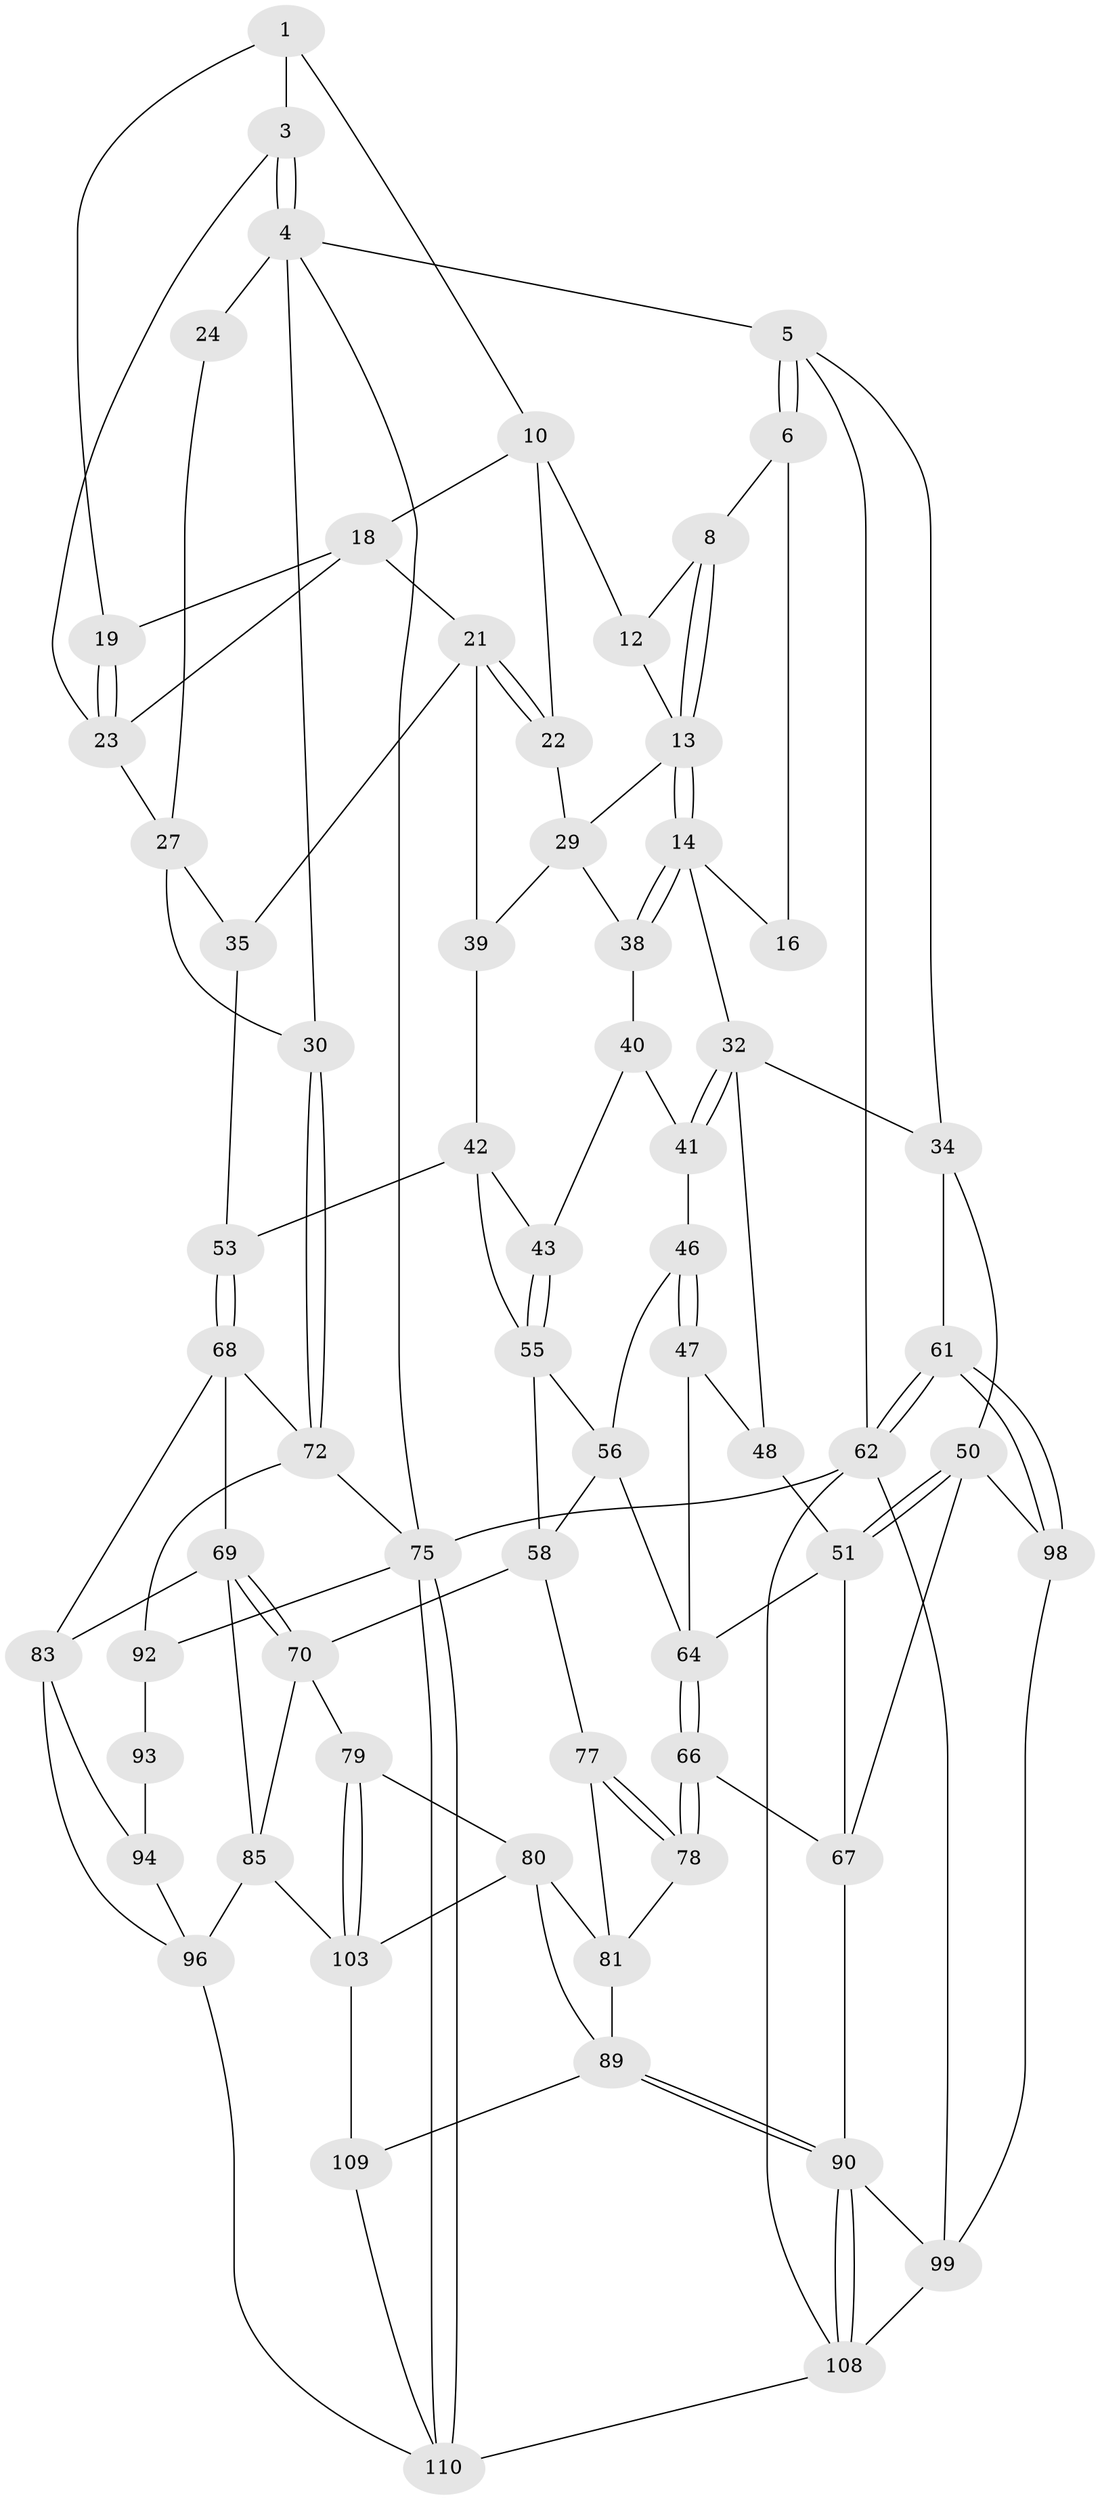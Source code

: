 // original degree distribution, {3: 0.026785714285714284, 5: 0.4732142857142857, 6: 0.25, 4: 0.25}
// Generated by graph-tools (version 1.1) at 2025/42/03/06/25 10:42:33]
// undirected, 67 vertices, 142 edges
graph export_dot {
graph [start="1"]
  node [color=gray90,style=filled];
  1 [pos="+0.5862048331173616+0",super="+2"];
  3 [pos="+1+0",super="+26"];
  4 [pos="+1+0",super="+25"];
  5 [pos="+0+0"];
  6 [pos="+0+0",super="+7"];
  8 [pos="+0.4807729651316961+0",super="+9"];
  10 [pos="+0.7390515482873866+0.09257548086220557",super="+11"];
  12 [pos="+0.6184747730877254+0.09320506510726895"];
  13 [pos="+0.46037518763070717+0.14923188440526608",super="+17"];
  14 [pos="+0.43679385339318966+0.17082753551605984",super="+15"];
  16 [pos="+0.29693059369859603+0.11347237819287248"];
  18 [pos="+0.7587605388272357+0.09466929235901436",super="+20"];
  19 [pos="+1+0"];
  21 [pos="+0.801762795611478+0.31163458412682216",super="+36"];
  22 [pos="+0.6578098628600237+0.18024192675937536"];
  23 [pos="+0.8573314372565057+0.18398476438064398",super="+28"];
  24 [pos="+0.9593935000622876+0.17482542177759622"];
  27 [pos="+0.9591102984444093+0.20818853048388694",super="+31"];
  29 [pos="+0.6001764294543382+0.2180661386213482",super="+37"];
  30 [pos="+1+0.4174535399407445"];
  32 [pos="+0.2001442167491274+0.2569994900708856",super="+33"];
  34 [pos="+0+0.006470717342111604",super="+49"];
  35 [pos="+0.8314705035783548+0.40559229660066"];
  38 [pos="+0.44468357353727606+0.23316530631906915"];
  39 [pos="+0.5923651922543833+0.34828540680980374"];
  40 [pos="+0.43620448477028156+0.25017052921870797",super="+44"];
  41 [pos="+0.2939224542368043+0.3500745243546984",super="+45"];
  42 [pos="+0.5531953222222734+0.39216892976448303",super="+54"];
  43 [pos="+0.4354966446251582+0.4052811052293991"];
  46 [pos="+0.26422480524907893+0.5003827513342324"];
  47 [pos="+0.23590759800085878+0.5192712573196031"];
  48 [pos="+0.14542252992251406+0.3034370754419172"];
  50 [pos="+0+0.5753851452620021",super="+88"];
  51 [pos="+0+0.5645529525911219",super="+52"];
  53 [pos="+0.777686378956503+0.5238185647666033"];
  55 [pos="+0.41870369454989864+0.47051764361720777",super="+57"];
  56 [pos="+0.34599690634189106+0.5128392338623269",super="+60"];
  58 [pos="+0.5207025432391974+0.6226508022145758",super="+59"];
  61 [pos="+0+0.7407139283167277"];
  62 [pos="+0+0.9082658131590223",super="+63"];
  64 [pos="+0.24836657355269495+0.6376026655262818",super="+65"];
  66 [pos="+0.2396155510513949+0.6810377013922513"];
  67 [pos="+0.22829278965619212+0.6861850210166833",super="+87"];
  68 [pos="+0.7780141818373733+0.5266470428263695",super="+74"];
  69 [pos="+0.7193275597258837+0.6784639510501737",super="+84"];
  70 [pos="+0.6057749136047861+0.734745704889066",super="+71"];
  72 [pos="+1+0.5441294243379315",super="+73"];
  75 [pos="+1+1",super="+76"];
  77 [pos="+0.43700484079730634+0.649807151194511"];
  78 [pos="+0.2739598443527771+0.720241559842803"];
  79 [pos="+0.4907800422400348+0.7843108275096403"];
  80 [pos="+0.45583583845028747+0.7859698537582493",super="+101"];
  81 [pos="+0.42796237423641936+0.6800626561165621",super="+82"];
  83 [pos="+0.7766913819643603+0.7321960535288587",super="+95"];
  85 [pos="+0.6748749851353899+0.923930214561346",super="+86"];
  89 [pos="+0.32488442817416535+0.8572318255221564",super="+102"];
  90 [pos="+0.25680696087556026+0.9070640115382832",super="+91"];
  92 [pos="+0.9097234178059875+0.7422080595365962",super="+100"];
  93 [pos="+0.8920769007848397+0.7786180351122935",super="+105"];
  94 [pos="+0.8781606107387253+0.7897970863674455",super="+106"];
  96 [pos="+0.7293634507095903+1",super="+97"];
  98 [pos="+0.0782035707699197+0.8199573802773173"];
  99 [pos="+0.08337040108913284+0.8240811066266054",super="+107"];
  103 [pos="+0.5056563428555607+0.8378495642832258",super="+104"];
  108 [pos="+0.1952397004100379+1",super="+112"];
  109 [pos="+0.44968215417027807+0.9283406470060224"];
  110 [pos="+0.6917182639914168+1",super="+111"];
  1 -- 10;
  1 -- 3;
  1 -- 19;
  3 -- 4;
  3 -- 4;
  3 -- 23;
  4 -- 5;
  4 -- 75;
  4 -- 24;
  4 -- 30;
  5 -- 6;
  5 -- 6;
  5 -- 34;
  5 -- 62;
  6 -- 16 [weight=2];
  6 -- 8;
  8 -- 13;
  8 -- 13;
  8 -- 12;
  10 -- 18;
  10 -- 12;
  10 -- 22;
  12 -- 13;
  13 -- 14;
  13 -- 14;
  13 -- 29;
  14 -- 38;
  14 -- 38;
  14 -- 16;
  14 -- 32;
  18 -- 19;
  18 -- 21;
  18 -- 23;
  19 -- 23;
  19 -- 23;
  21 -- 22;
  21 -- 22;
  21 -- 35;
  21 -- 39;
  22 -- 29;
  23 -- 27;
  24 -- 27;
  27 -- 35;
  27 -- 30;
  29 -- 38;
  29 -- 39;
  30 -- 72;
  30 -- 72;
  32 -- 41;
  32 -- 41;
  32 -- 48;
  32 -- 34;
  34 -- 50;
  34 -- 61;
  35 -- 53;
  38 -- 40;
  39 -- 42;
  40 -- 41 [weight=2];
  40 -- 43;
  41 -- 46;
  42 -- 43;
  42 -- 53;
  42 -- 55;
  43 -- 55;
  43 -- 55;
  46 -- 47;
  46 -- 47;
  46 -- 56;
  47 -- 48;
  47 -- 64;
  48 -- 51;
  50 -- 51;
  50 -- 51;
  50 -- 98;
  50 -- 67;
  51 -- 67;
  51 -- 64;
  53 -- 68;
  53 -- 68;
  55 -- 56;
  55 -- 58;
  56 -- 64;
  56 -- 58;
  58 -- 77;
  58 -- 70;
  61 -- 62;
  61 -- 62;
  61 -- 98;
  61 -- 98;
  62 -- 75;
  62 -- 99;
  62 -- 108;
  64 -- 66;
  64 -- 66;
  66 -- 67;
  66 -- 78;
  66 -- 78;
  67 -- 90;
  68 -- 69;
  68 -- 83;
  68 -- 72;
  69 -- 70;
  69 -- 70;
  69 -- 83;
  69 -- 85;
  70 -- 85;
  70 -- 79;
  72 -- 92;
  72 -- 75;
  75 -- 110;
  75 -- 110;
  75 -- 92;
  77 -- 78;
  77 -- 78;
  77 -- 81;
  78 -- 81;
  79 -- 80;
  79 -- 103;
  79 -- 103;
  80 -- 81;
  80 -- 103;
  80 -- 89;
  81 -- 89;
  83 -- 96;
  83 -- 94;
  85 -- 96;
  85 -- 103;
  89 -- 90;
  89 -- 90;
  89 -- 109;
  90 -- 108;
  90 -- 108;
  90 -- 99;
  92 -- 93 [weight=2];
  93 -- 94 [weight=2];
  94 -- 96;
  96 -- 110;
  98 -- 99;
  99 -- 108;
  103 -- 109;
  108 -- 110;
  109 -- 110;
}
